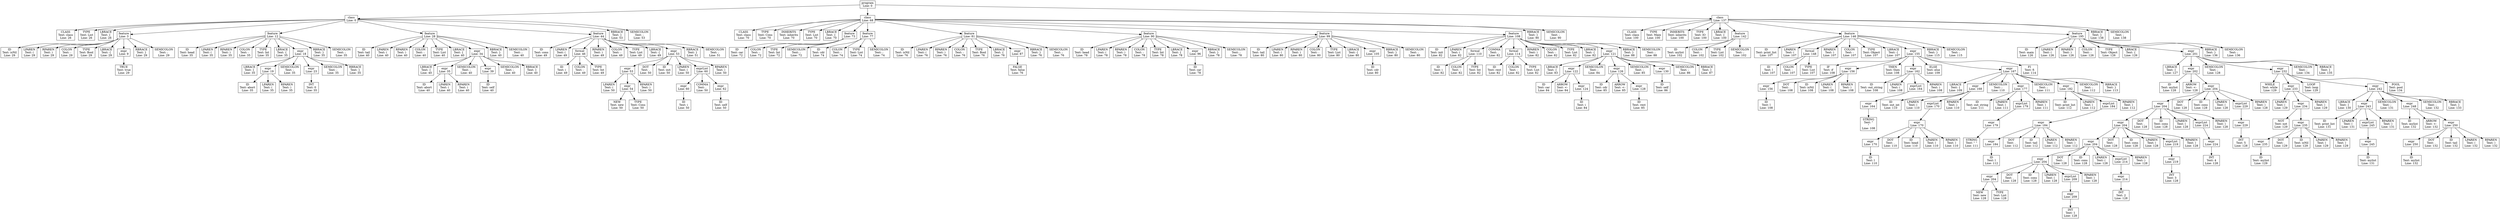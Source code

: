 digraph ParseTree {
    node [shape=box];
    0 [label="program\nLine: 0"];
    1 [label="class\nLine: 0"];
    2 [label="CLASS\nText: class\nLine: 26"];
    1 -> 2;
    3 [label="TYPE\nText: List\nLine: 26"];
    1 -> 3;
    4 [label="LBRACE\nText: {\nLine: 26"];
    1 -> 4;
    5 [label="feature\nLine: 3"];
    6 [label="ID\nText: isNil\nLine: 29"];
    5 -> 6;
    7 [label="LPAREN\nText: (\nLine: 29"];
    5 -> 7;
    8 [label="RPAREN\nText: )\nLine: 29"];
    5 -> 8;
    9 [label="COLON\nText: :\nLine: 29"];
    5 -> 9;
    10 [label="TYPE\nText: Bool\nLine: 29"];
    5 -> 10;
    11 [label="LBRACE\nText: {\nLine: 29"];
    5 -> 11;
    12 [label="expr\nLine: 9"];
    13 [label="TRUE\nText: true\nLine: 29"];
    12 -> 13;
    5 -> 12;
    14 [label="RBRACE\nText: }\nLine: 29"];
    5 -> 14;
    15 [label="SEMICOLON\nText: ;\nLine: 29"];
    5 -> 15;
    1 -> 5;
    16 [label="feature\nLine: 12"];
    17 [label="ID\nText: head\nLine: 35"];
    16 -> 17;
    18 [label="LPAREN\nText: (\nLine: 35"];
    16 -> 18;
    19 [label="RPAREN\nText: )\nLine: 35"];
    16 -> 19;
    20 [label="COLON\nText: :\nLine: 35"];
    16 -> 20;
    21 [label="TYPE\nText: Int\nLine: 35"];
    16 -> 21;
    22 [label="LBRACE\nText: {\nLine: 35"];
    16 -> 22;
    23 [label="expr\nLine: 18"];
    24 [label="LBRACE\nText: {\nLine: 35"];
    23 -> 24;
    25 [label="expr\nLine: 19"];
    26 [label="ID\nText: abort\nLine: 35"];
    25 -> 26;
    27 [label="LPAREN\nText: (\nLine: 35"];
    25 -> 27;
    28 [label="RPAREN\nText: )\nLine: 35"];
    25 -> 28;
    23 -> 25;
    29 [label="SEMICOLON\nText: ;\nLine: 35"];
    23 -> 29;
    30 [label="expr\nLine: 23"];
    31 [label="INT\nText: 0\nLine: 35"];
    30 -> 31;
    23 -> 30;
    32 [label="SEMICOLON\nText: ;\nLine: 35"];
    23 -> 32;
    33 [label="RBRACE\nText: }\nLine: 35"];
    23 -> 33;
    16 -> 23;
    34 [label="RBRACE\nText: }\nLine: 35"];
    16 -> 34;
    35 [label="SEMICOLON\nText: ;\nLine: 35"];
    16 -> 35;
    1 -> 16;
    36 [label="feature\nLine: 28"];
    37 [label="ID\nText: tail\nLine: 40"];
    36 -> 37;
    38 [label="LPAREN\nText: (\nLine: 40"];
    36 -> 38;
    39 [label="RPAREN\nText: )\nLine: 40"];
    36 -> 39;
    40 [label="COLON\nText: :\nLine: 40"];
    36 -> 40;
    41 [label="TYPE\nText: List\nLine: 40"];
    36 -> 41;
    42 [label="LBRACE\nText: {\nLine: 40"];
    36 -> 42;
    43 [label="expr\nLine: 34"];
    44 [label="LBRACE\nText: {\nLine: 40"];
    43 -> 44;
    45 [label="expr\nLine: 35"];
    46 [label="ID\nText: abort\nLine: 40"];
    45 -> 46;
    47 [label="LPAREN\nText: (\nLine: 40"];
    45 -> 47;
    48 [label="RPAREN\nText: )\nLine: 40"];
    45 -> 48;
    43 -> 45;
    49 [label="SEMICOLON\nText: ;\nLine: 40"];
    43 -> 49;
    50 [label="expr\nLine: 39"];
    51 [label="ID\nText: self\nLine: 40"];
    50 -> 51;
    43 -> 50;
    52 [label="SEMICOLON\nText: ;\nLine: 40"];
    43 -> 52;
    53 [label="RBRACE\nText: }\nLine: 40"];
    43 -> 53;
    36 -> 43;
    54 [label="RBRACE\nText: }\nLine: 40"];
    36 -> 54;
    55 [label="SEMICOLON\nText: ;\nLine: 40"];
    36 -> 55;
    1 -> 36;
    56 [label="feature\nLine: 44"];
    57 [label="ID\nText: cons\nLine: 49"];
    56 -> 57;
    58 [label="LPAREN\nText: (\nLine: 49"];
    56 -> 58;
    59 [label="formal\nLine: 46"];
    60 [label="ID\nText: i\nLine: 49"];
    59 -> 60;
    61 [label="COLON\nText: :\nLine: 49"];
    59 -> 61;
    62 [label="TYPE\nText: Int\nLine: 49"];
    59 -> 62;
    56 -> 59;
    63 [label="RPAREN\nText: )\nLine: 49"];
    56 -> 63;
    64 [label="COLON\nText: :\nLine: 49"];
    56 -> 64;
    65 [label="TYPE\nText: List\nLine: 49"];
    56 -> 65;
    66 [label="LBRACE\nText: {\nLine: 49"];
    56 -> 66;
    67 [label="expr\nLine: 53"];
    68 [label="expr\nLine: 53"];
    69 [label="LPAREN\nText: (\nLine: 50"];
    68 -> 69;
    70 [label="expr\nLine: 54"];
    71 [label="NEW\nText: new\nLine: 50"];
    70 -> 71;
    72 [label="TYPE\nText: Cons\nLine: 50"];
    70 -> 72;
    68 -> 70;
    73 [label="RPAREN\nText: )\nLine: 50"];
    68 -> 73;
    67 -> 68;
    74 [label="DOT\nText: .\nLine: 50"];
    67 -> 74;
    75 [label="ID\nText: init\nLine: 50"];
    67 -> 75;
    76 [label="LPAREN\nText: (\nLine: 50"];
    67 -> 76;
    77 [label="exprList\nLine: 60"];
    78 [label="expr\nLine: 60"];
    79 [label="ID\nText: i\nLine: 50"];
    78 -> 79;
    77 -> 78;
    80 [label="COMMA\nText: ,\nLine: 50"];
    77 -> 80;
    81 [label="expr\nLine: 62"];
    82 [label="ID\nText: self\nLine: 50"];
    81 -> 82;
    77 -> 81;
    67 -> 77;
    83 [label="RPAREN\nText: )\nLine: 50"];
    67 -> 83;
    56 -> 67;
    84 [label="RBRACE\nText: }\nLine: 51"];
    56 -> 84;
    85 [label="SEMICOLON\nText: ;\nLine: 51"];
    56 -> 85;
    1 -> 56;
    86 [label="RBRACE\nText: }\nLine: 53"];
    1 -> 86;
    87 [label="SEMICOLON\nText: ;\nLine: 53"];
    1 -> 87;
    0 -> 1;
    88 [label="class\nLine: 68"];
    89 [label="CLASS\nText: class\nLine: 70"];
    88 -> 89;
    90 [label="TYPE\nText: Cons\nLine: 70"];
    88 -> 90;
    91 [label="INHERITS\nText: inherits\nLine: 70"];
    88 -> 91;
    92 [label="TYPE\nText: List\nLine: 70"];
    88 -> 92;
    93 [label="LBRACE\nText: {\nLine: 70"];
    88 -> 93;
    94 [label="feature\nLine: 73"];
    95 [label="ID\nText: car\nLine: 72"];
    94 -> 95;
    96 [label="COLON\nText: :\nLine: 72"];
    94 -> 96;
    97 [label="TYPE\nText: Int\nLine: 72"];
    94 -> 97;
    98 [label="SEMICOLON\nText: ;\nLine: 72"];
    94 -> 98;
    88 -> 94;
    99 [label="feature\nLine: 77"];
    100 [label="ID\nText: cdr\nLine: 74"];
    99 -> 100;
    101 [label="COLON\nText: :\nLine: 74"];
    99 -> 101;
    102 [label="TYPE\nText: List\nLine: 74"];
    99 -> 102;
    103 [label="SEMICOLON\nText: ;\nLine: 74"];
    99 -> 103;
    88 -> 99;
    104 [label="feature\nLine: 81"];
    105 [label="ID\nText: isNil\nLine: 76"];
    104 -> 105;
    106 [label="LPAREN\nText: (\nLine: 76"];
    104 -> 106;
    107 [label="RPAREN\nText: )\nLine: 76"];
    104 -> 107;
    108 [label="COLON\nText: :\nLine: 76"];
    104 -> 108;
    109 [label="TYPE\nText: Bool\nLine: 76"];
    104 -> 109;
    110 [label="LBRACE\nText: {\nLine: 76"];
    104 -> 110;
    111 [label="expr\nLine: 87"];
    112 [label="FALSE\nText: false\nLine: 76"];
    111 -> 112;
    104 -> 111;
    113 [label="RBRACE\nText: }\nLine: 76"];
    104 -> 113;
    114 [label="SEMICOLON\nText: ;\nLine: 76"];
    104 -> 114;
    88 -> 104;
    115 [label="feature\nLine: 90"];
    116 [label="ID\nText: head\nLine: 78"];
    115 -> 116;
    117 [label="LPAREN\nText: (\nLine: 78"];
    115 -> 117;
    118 [label="RPAREN\nText: )\nLine: 78"];
    115 -> 118;
    119 [label="COLON\nText: :\nLine: 78"];
    115 -> 119;
    120 [label="TYPE\nText: Int\nLine: 78"];
    115 -> 120;
    121 [label="LBRACE\nText: {\nLine: 78"];
    115 -> 121;
    122 [label="expr\nLine: 96"];
    123 [label="ID\nText: car\nLine: 78"];
    122 -> 123;
    115 -> 122;
    124 [label="RBRACE\nText: }\nLine: 78"];
    115 -> 124;
    125 [label="SEMICOLON\nText: ;\nLine: 78"];
    115 -> 125;
    88 -> 115;
    126 [label="feature\nLine: 99"];
    127 [label="ID\nText: tail\nLine: 80"];
    126 -> 127;
    128 [label="LPAREN\nText: (\nLine: 80"];
    126 -> 128;
    129 [label="RPAREN\nText: )\nLine: 80"];
    126 -> 129;
    130 [label="COLON\nText: :\nLine: 80"];
    126 -> 130;
    131 [label="TYPE\nText: List\nLine: 80"];
    126 -> 131;
    132 [label="LBRACE\nText: {\nLine: 80"];
    126 -> 132;
    133 [label="expr\nLine: 105"];
    134 [label="ID\nText: cdr\nLine: 80"];
    133 -> 134;
    126 -> 133;
    135 [label="RBRACE\nText: }\nLine: 80"];
    126 -> 135;
    136 [label="SEMICOLON\nText: ;\nLine: 80"];
    126 -> 136;
    88 -> 126;
    137 [label="feature\nLine: 108"];
    138 [label="ID\nText: init\nLine: 82"];
    137 -> 138;
    139 [label="LPAREN\nText: (\nLine: 82"];
    137 -> 139;
    140 [label="formal\nLine: 110"];
    141 [label="ID\nText: i\nLine: 82"];
    140 -> 141;
    142 [label="COLON\nText: :\nLine: 82"];
    140 -> 142;
    143 [label="TYPE\nText: Int\nLine: 82"];
    140 -> 143;
    137 -> 140;
    144 [label="COMMA\nText: ,\nLine: 82"];
    137 -> 144;
    145 [label="formal\nLine: 114"];
    146 [label="ID\nText: rest\nLine: 82"];
    145 -> 146;
    147 [label="COLON\nText: :\nLine: 82"];
    145 -> 147;
    148 [label="TYPE\nText: List\nLine: 82"];
    145 -> 148;
    137 -> 145;
    149 [label="RPAREN\nText: )\nLine: 82"];
    137 -> 149;
    150 [label="COLON\nText: :\nLine: 82"];
    137 -> 150;
    151 [label="TYPE\nText: List\nLine: 82"];
    137 -> 151;
    152 [label="LBRACE\nText: {\nLine: 82"];
    137 -> 152;
    153 [label="expr\nLine: 121"];
    154 [label="LBRACE\nText: {\nLine: 83"];
    153 -> 154;
    155 [label="expr\nLine: 122"];
    156 [label="ID\nText: car\nLine: 84"];
    155 -> 156;
    157 [label="ARROW\nText: <-\nLine: 84"];
    155 -> 157;
    158 [label="expr\nLine: 124"];
    159 [label="ID\nText: i\nLine: 84"];
    158 -> 159;
    155 -> 158;
    153 -> 155;
    160 [label="SEMICOLON\nText: ;\nLine: 84"];
    153 -> 160;
    161 [label="expr\nLine: 126"];
    162 [label="ID\nText: cdr\nLine: 85"];
    161 -> 162;
    163 [label="ARROW\nText: <-\nLine: 85"];
    161 -> 163;
    164 [label="expr\nLine: 128"];
    165 [label="ID\nText: rest\nLine: 85"];
    164 -> 165;
    161 -> 164;
    153 -> 161;
    166 [label="SEMICOLON\nText: ;\nLine: 85"];
    153 -> 166;
    167 [label="expr\nLine: 130"];
    168 [label="ID\nText: self\nLine: 86"];
    167 -> 168;
    153 -> 167;
    169 [label="SEMICOLON\nText: ;\nLine: 86"];
    153 -> 169;
    170 [label="RBRACE\nText: }\nLine: 87"];
    153 -> 170;
    137 -> 153;
    171 [label="RBRACE\nText: }\nLine: 88"];
    137 -> 171;
    172 [label="SEMICOLON\nText: ;\nLine: 88"];
    137 -> 172;
    88 -> 137;
    173 [label="RBRACE\nText: }\nLine: 90"];
    88 -> 173;
    174 [label="SEMICOLON\nText: ;\nLine: 90"];
    88 -> 174;
    0 -> 88;
    175 [label="class\nLine: 137"];
    176 [label="CLASS\nText: class\nLine: 100"];
    175 -> 176;
    177 [label="TYPE\nText: Main\nLine: 100"];
    175 -> 177;
    178 [label="INHERITS\nText: inherits\nLine: 100"];
    175 -> 178;
    179 [label="TYPE\nText: IO\nLine: 100"];
    175 -> 179;
    180 [label="LBRACE\nText: {\nLine: 100"];
    175 -> 180;
    181 [label="feature\nLine: 142"];
    182 [label="ID\nText: mylist\nLine: 102"];
    181 -> 182;
    183 [label="COLON\nText: :\nLine: 102"];
    181 -> 183;
    184 [label="TYPE\nText: List\nLine: 102"];
    181 -> 184;
    185 [label="SEMICOLON\nText: ;\nLine: 102"];
    181 -> 185;
    175 -> 181;
    186 [label="feature\nLine: 146"];
    187 [label="ID\nText: print_list\nLine: 107"];
    186 -> 187;
    188 [label="LPAREN\nText: (\nLine: 107"];
    186 -> 188;
    189 [label="formal\nLine: 148"];
    190 [label="ID\nText: l\nLine: 107"];
    189 -> 190;
    191 [label="COLON\nText: :\nLine: 107"];
    189 -> 191;
    192 [label="TYPE\nText: List\nLine: 107"];
    189 -> 192;
    186 -> 189;
    193 [label="RPAREN\nText: )\nLine: 107"];
    186 -> 193;
    194 [label="COLON\nText: :\nLine: 107"];
    186 -> 194;
    195 [label="TYPE\nText: Object\nLine: 107"];
    186 -> 195;
    196 [label="LBRACE\nText: {\nLine: 107"];
    186 -> 196;
    197 [label="expr\nLine: 155"];
    198 [label="IF\nText: if\nLine: 108"];
    197 -> 198;
    199 [label="expr\nLine: 156"];
    200 [label="expr\nLine: 156"];
    201 [label="ID\nText: l\nLine: 108"];
    200 -> 201;
    199 -> 200;
    202 [label="DOT\nText: .\nLine: 108"];
    199 -> 202;
    203 [label="ID\nText: isNil\nLine: 108"];
    199 -> 203;
    204 [label="LPAREN\nText: (\nLine: 108"];
    199 -> 204;
    205 [label="RPAREN\nText: )\nLine: 108"];
    199 -> 205;
    197 -> 199;
    206 [label="THEN\nText: then\nLine: 108"];
    197 -> 206;
    207 [label="expr\nLine: 162"];
    208 [label="ID\nText: out_string\nLine: 108"];
    207 -> 208;
    209 [label="LPAREN\nText: (\nLine: 108"];
    207 -> 209;
    210 [label="exprList\nLine: 164"];
    211 [label="expr\nLine: 164"];
    212 [label="STRING\nText: \"\n\"\nLine: 108"];
    211 -> 212;
    210 -> 211;
    207 -> 210;
    213 [label="RPAREN\nText: )\nLine: 108"];
    207 -> 213;
    197 -> 207;
    214 [label="ELSE\nText: else\nLine: 109"];
    197 -> 214;
    215 [label="expr\nLine: 167"];
    216 [label="LBRACE\nText: {\nLine: 109"];
    215 -> 216;
    217 [label="expr\nLine: 168"];
    218 [label="ID\nText: out_int\nLine: 110"];
    217 -> 218;
    219 [label="LPAREN\nText: (\nLine: 110"];
    217 -> 219;
    220 [label="exprList\nLine: 170"];
    221 [label="expr\nLine: 170"];
    222 [label="expr\nLine: 170"];
    223 [label="ID\nText: l\nLine: 110"];
    222 -> 223;
    221 -> 222;
    224 [label="DOT\nText: .\nLine: 110"];
    221 -> 224;
    225 [label="ID\nText: head\nLine: 110"];
    221 -> 225;
    226 [label="LPAREN\nText: (\nLine: 110"];
    221 -> 226;
    227 [label="RPAREN\nText: )\nLine: 110"];
    221 -> 227;
    220 -> 221;
    217 -> 220;
    228 [label="RPAREN\nText: )\nLine: 110"];
    217 -> 228;
    215 -> 217;
    229 [label="SEMICOLON\nText: ;\nLine: 110"];
    215 -> 229;
    230 [label="expr\nLine: 177"];
    231 [label="ID\nText: out_string\nLine: 111"];
    230 -> 231;
    232 [label="LPAREN\nText: (\nLine: 111"];
    230 -> 232;
    233 [label="exprList\nLine: 179"];
    234 [label="expr\nLine: 179"];
    235 [label="STRING\nText: \" \"\nLine: 111"];
    234 -> 235;
    233 -> 234;
    230 -> 233;
    236 [label="RPAREN\nText: )\nLine: 111"];
    230 -> 236;
    215 -> 230;
    237 [label="SEMICOLON\nText: ;\nLine: 111"];
    215 -> 237;
    238 [label="expr\nLine: 182"];
    239 [label="ID\nText: print_list\nLine: 112"];
    238 -> 239;
    240 [label="LPAREN\nText: (\nLine: 112"];
    238 -> 240;
    241 [label="exprList\nLine: 184"];
    242 [label="expr\nLine: 184"];
    243 [label="expr\nLine: 184"];
    244 [label="ID\nText: l\nLine: 112"];
    243 -> 244;
    242 -> 243;
    245 [label="DOT\nText: .\nLine: 112"];
    242 -> 245;
    246 [label="ID\nText: tail\nLine: 112"];
    242 -> 246;
    247 [label="LPAREN\nText: (\nLine: 112"];
    242 -> 247;
    248 [label="RPAREN\nText: )\nLine: 112"];
    242 -> 248;
    241 -> 242;
    238 -> 241;
    249 [label="RPAREN\nText: )\nLine: 112"];
    238 -> 249;
    215 -> 238;
    250 [label="SEMICOLON\nText: ;\nLine: 112"];
    215 -> 250;
    251 [label="RBRACE\nText: }\nLine: 113"];
    215 -> 251;
    197 -> 215;
    252 [label="FI\nText: fi\nLine: 114"];
    197 -> 252;
    186 -> 197;
    253 [label="RBRACE\nText: }\nLine: 115"];
    186 -> 253;
    254 [label="SEMICOLON\nText: ;\nLine: 115"];
    186 -> 254;
    175 -> 186;
    255 [label="feature\nLine: 195"];
    256 [label="ID\nText: main\nLine: 126"];
    255 -> 256;
    257 [label="LPAREN\nText: (\nLine: 126"];
    255 -> 257;
    258 [label="RPAREN\nText: )\nLine: 126"];
    255 -> 258;
    259 [label="COLON\nText: :\nLine: 126"];
    255 -> 259;
    260 [label="TYPE\nText: Object\nLine: 126"];
    255 -> 260;
    261 [label="LBRACE\nText: {\nLine: 126"];
    255 -> 261;
    262 [label="expr\nLine: 201"];
    263 [label="LBRACE\nText: {\nLine: 127"];
    262 -> 263;
    264 [label="expr\nLine: 202"];
    265 [label="ID\nText: mylist\nLine: 128"];
    264 -> 265;
    266 [label="ARROW\nText: <-\nLine: 128"];
    264 -> 266;
    267 [label="expr\nLine: 204"];
    268 [label="expr\nLine: 204"];
    269 [label="expr\nLine: 204"];
    270 [label="expr\nLine: 204"];
    271 [label="expr\nLine: 204"];
    272 [label="expr\nLine: 204"];
    273 [label="NEW\nText: new\nLine: 128"];
    272 -> 273;
    274 [label="TYPE\nText: List\nLine: 128"];
    272 -> 274;
    271 -> 272;
    275 [label="DOT\nText: .\nLine: 128"];
    271 -> 275;
    276 [label="ID\nText: cons\nLine: 128"];
    271 -> 276;
    277 [label="LPAREN\nText: (\nLine: 128"];
    271 -> 277;
    278 [label="exprList\nLine: 209"];
    279 [label="expr\nLine: 209"];
    280 [label="INT\nText: 1\nLine: 128"];
    279 -> 280;
    278 -> 279;
    271 -> 278;
    281 [label="RPAREN\nText: )\nLine: 128"];
    271 -> 281;
    270 -> 271;
    282 [label="DOT\nText: .\nLine: 128"];
    270 -> 282;
    283 [label="ID\nText: cons\nLine: 128"];
    270 -> 283;
    284 [label="LPAREN\nText: (\nLine: 128"];
    270 -> 284;
    285 [label="exprList\nLine: 214"];
    286 [label="expr\nLine: 214"];
    287 [label="INT\nText: 2\nLine: 128"];
    286 -> 287;
    285 -> 286;
    270 -> 285;
    288 [label="RPAREN\nText: )\nLine: 128"];
    270 -> 288;
    269 -> 270;
    289 [label="DOT\nText: .\nLine: 128"];
    269 -> 289;
    290 [label="ID\nText: cons\nLine: 128"];
    269 -> 290;
    291 [label="LPAREN\nText: (\nLine: 128"];
    269 -> 291;
    292 [label="exprList\nLine: 219"];
    293 [label="expr\nLine: 219"];
    294 [label="INT\nText: 3\nLine: 128"];
    293 -> 294;
    292 -> 293;
    269 -> 292;
    295 [label="RPAREN\nText: )\nLine: 128"];
    269 -> 295;
    268 -> 269;
    296 [label="DOT\nText: .\nLine: 128"];
    268 -> 296;
    297 [label="ID\nText: cons\nLine: 128"];
    268 -> 297;
    298 [label="LPAREN\nText: (\nLine: 128"];
    268 -> 298;
    299 [label="exprList\nLine: 224"];
    300 [label="expr\nLine: 224"];
    301 [label="INT\nText: 4\nLine: 128"];
    300 -> 301;
    299 -> 300;
    268 -> 299;
    302 [label="RPAREN\nText: )\nLine: 128"];
    268 -> 302;
    267 -> 268;
    303 [label="DOT\nText: .\nLine: 128"];
    267 -> 303;
    304 [label="ID\nText: cons\nLine: 128"];
    267 -> 304;
    305 [label="LPAREN\nText: (\nLine: 128"];
    267 -> 305;
    306 [label="exprList\nLine: 229"];
    307 [label="expr\nLine: 229"];
    308 [label="INT\nText: 5\nLine: 128"];
    307 -> 308;
    306 -> 307;
    267 -> 306;
    309 [label="RPAREN\nText: )\nLine: 128"];
    267 -> 309;
    264 -> 267;
    262 -> 264;
    310 [label="SEMICOLON\nText: ;\nLine: 128"];
    262 -> 310;
    311 [label="expr\nLine: 232"];
    312 [label="WHILE\nText: while\nLine: 129"];
    311 -> 312;
    313 [label="expr\nLine: 233"];
    314 [label="LPAREN\nText: (\nLine: 129"];
    313 -> 314;
    315 [label="expr\nLine: 234"];
    316 [label="NOT\nText: not\nLine: 129"];
    315 -> 316;
    317 [label="expr\nLine: 235"];
    318 [label="expr\nLine: 235"];
    319 [label="ID\nText: mylist\nLine: 129"];
    318 -> 319;
    317 -> 318;
    320 [label="DOT\nText: .\nLine: 129"];
    317 -> 320;
    321 [label="ID\nText: isNil\nLine: 129"];
    317 -> 321;
    322 [label="LPAREN\nText: (\nLine: 129"];
    317 -> 322;
    323 [label="RPAREN\nText: )\nLine: 129"];
    317 -> 323;
    315 -> 317;
    313 -> 315;
    324 [label="RPAREN\nText: )\nLine: 129"];
    313 -> 324;
    311 -> 313;
    325 [label="LOOP\nText: loop\nLine: 129"];
    311 -> 325;
    326 [label="expr\nLine: 242"];
    327 [label="LBRACE\nText: {\nLine: 130"];
    326 -> 327;
    328 [label="expr\nLine: 243"];
    329 [label="ID\nText: print_list\nLine: 131"];
    328 -> 329;
    330 [label="LPAREN\nText: (\nLine: 131"];
    328 -> 330;
    331 [label="exprList\nLine: 245"];
    332 [label="expr\nLine: 245"];
    333 [label="ID\nText: mylist\nLine: 131"];
    332 -> 333;
    331 -> 332;
    328 -> 331;
    334 [label="RPAREN\nText: )\nLine: 131"];
    328 -> 334;
    326 -> 328;
    335 [label="SEMICOLON\nText: ;\nLine: 131"];
    326 -> 335;
    336 [label="expr\nLine: 248"];
    337 [label="ID\nText: mylist\nLine: 132"];
    336 -> 337;
    338 [label="ARROW\nText: <-\nLine: 132"];
    336 -> 338;
    339 [label="expr\nLine: 250"];
    340 [label="expr\nLine: 250"];
    341 [label="ID\nText: mylist\nLine: 132"];
    340 -> 341;
    339 -> 340;
    342 [label="DOT\nText: .\nLine: 132"];
    339 -> 342;
    343 [label="ID\nText: tail\nLine: 132"];
    339 -> 343;
    344 [label="LPAREN\nText: (\nLine: 132"];
    339 -> 344;
    345 [label="RPAREN\nText: )\nLine: 132"];
    339 -> 345;
    336 -> 339;
    326 -> 336;
    346 [label="SEMICOLON\nText: ;\nLine: 132"];
    326 -> 346;
    347 [label="RBRACE\nText: }\nLine: 133"];
    326 -> 347;
    311 -> 326;
    348 [label="POOL\nText: pool\nLine: 134"];
    311 -> 348;
    262 -> 311;
    349 [label="SEMICOLON\nText: ;\nLine: 134"];
    262 -> 349;
    350 [label="RBRACE\nText: }\nLine: 135"];
    262 -> 350;
    255 -> 262;
    351 [label="RBRACE\nText: }\nLine: 136"];
    255 -> 351;
    352 [label="SEMICOLON\nText: ;\nLine: 136"];
    255 -> 352;
    175 -> 255;
    353 [label="RBRACE\nText: }\nLine: 138"];
    175 -> 353;
    354 [label="SEMICOLON\nText: ;\nLine: 138"];
    175 -> 354;
    0 -> 175;
}

